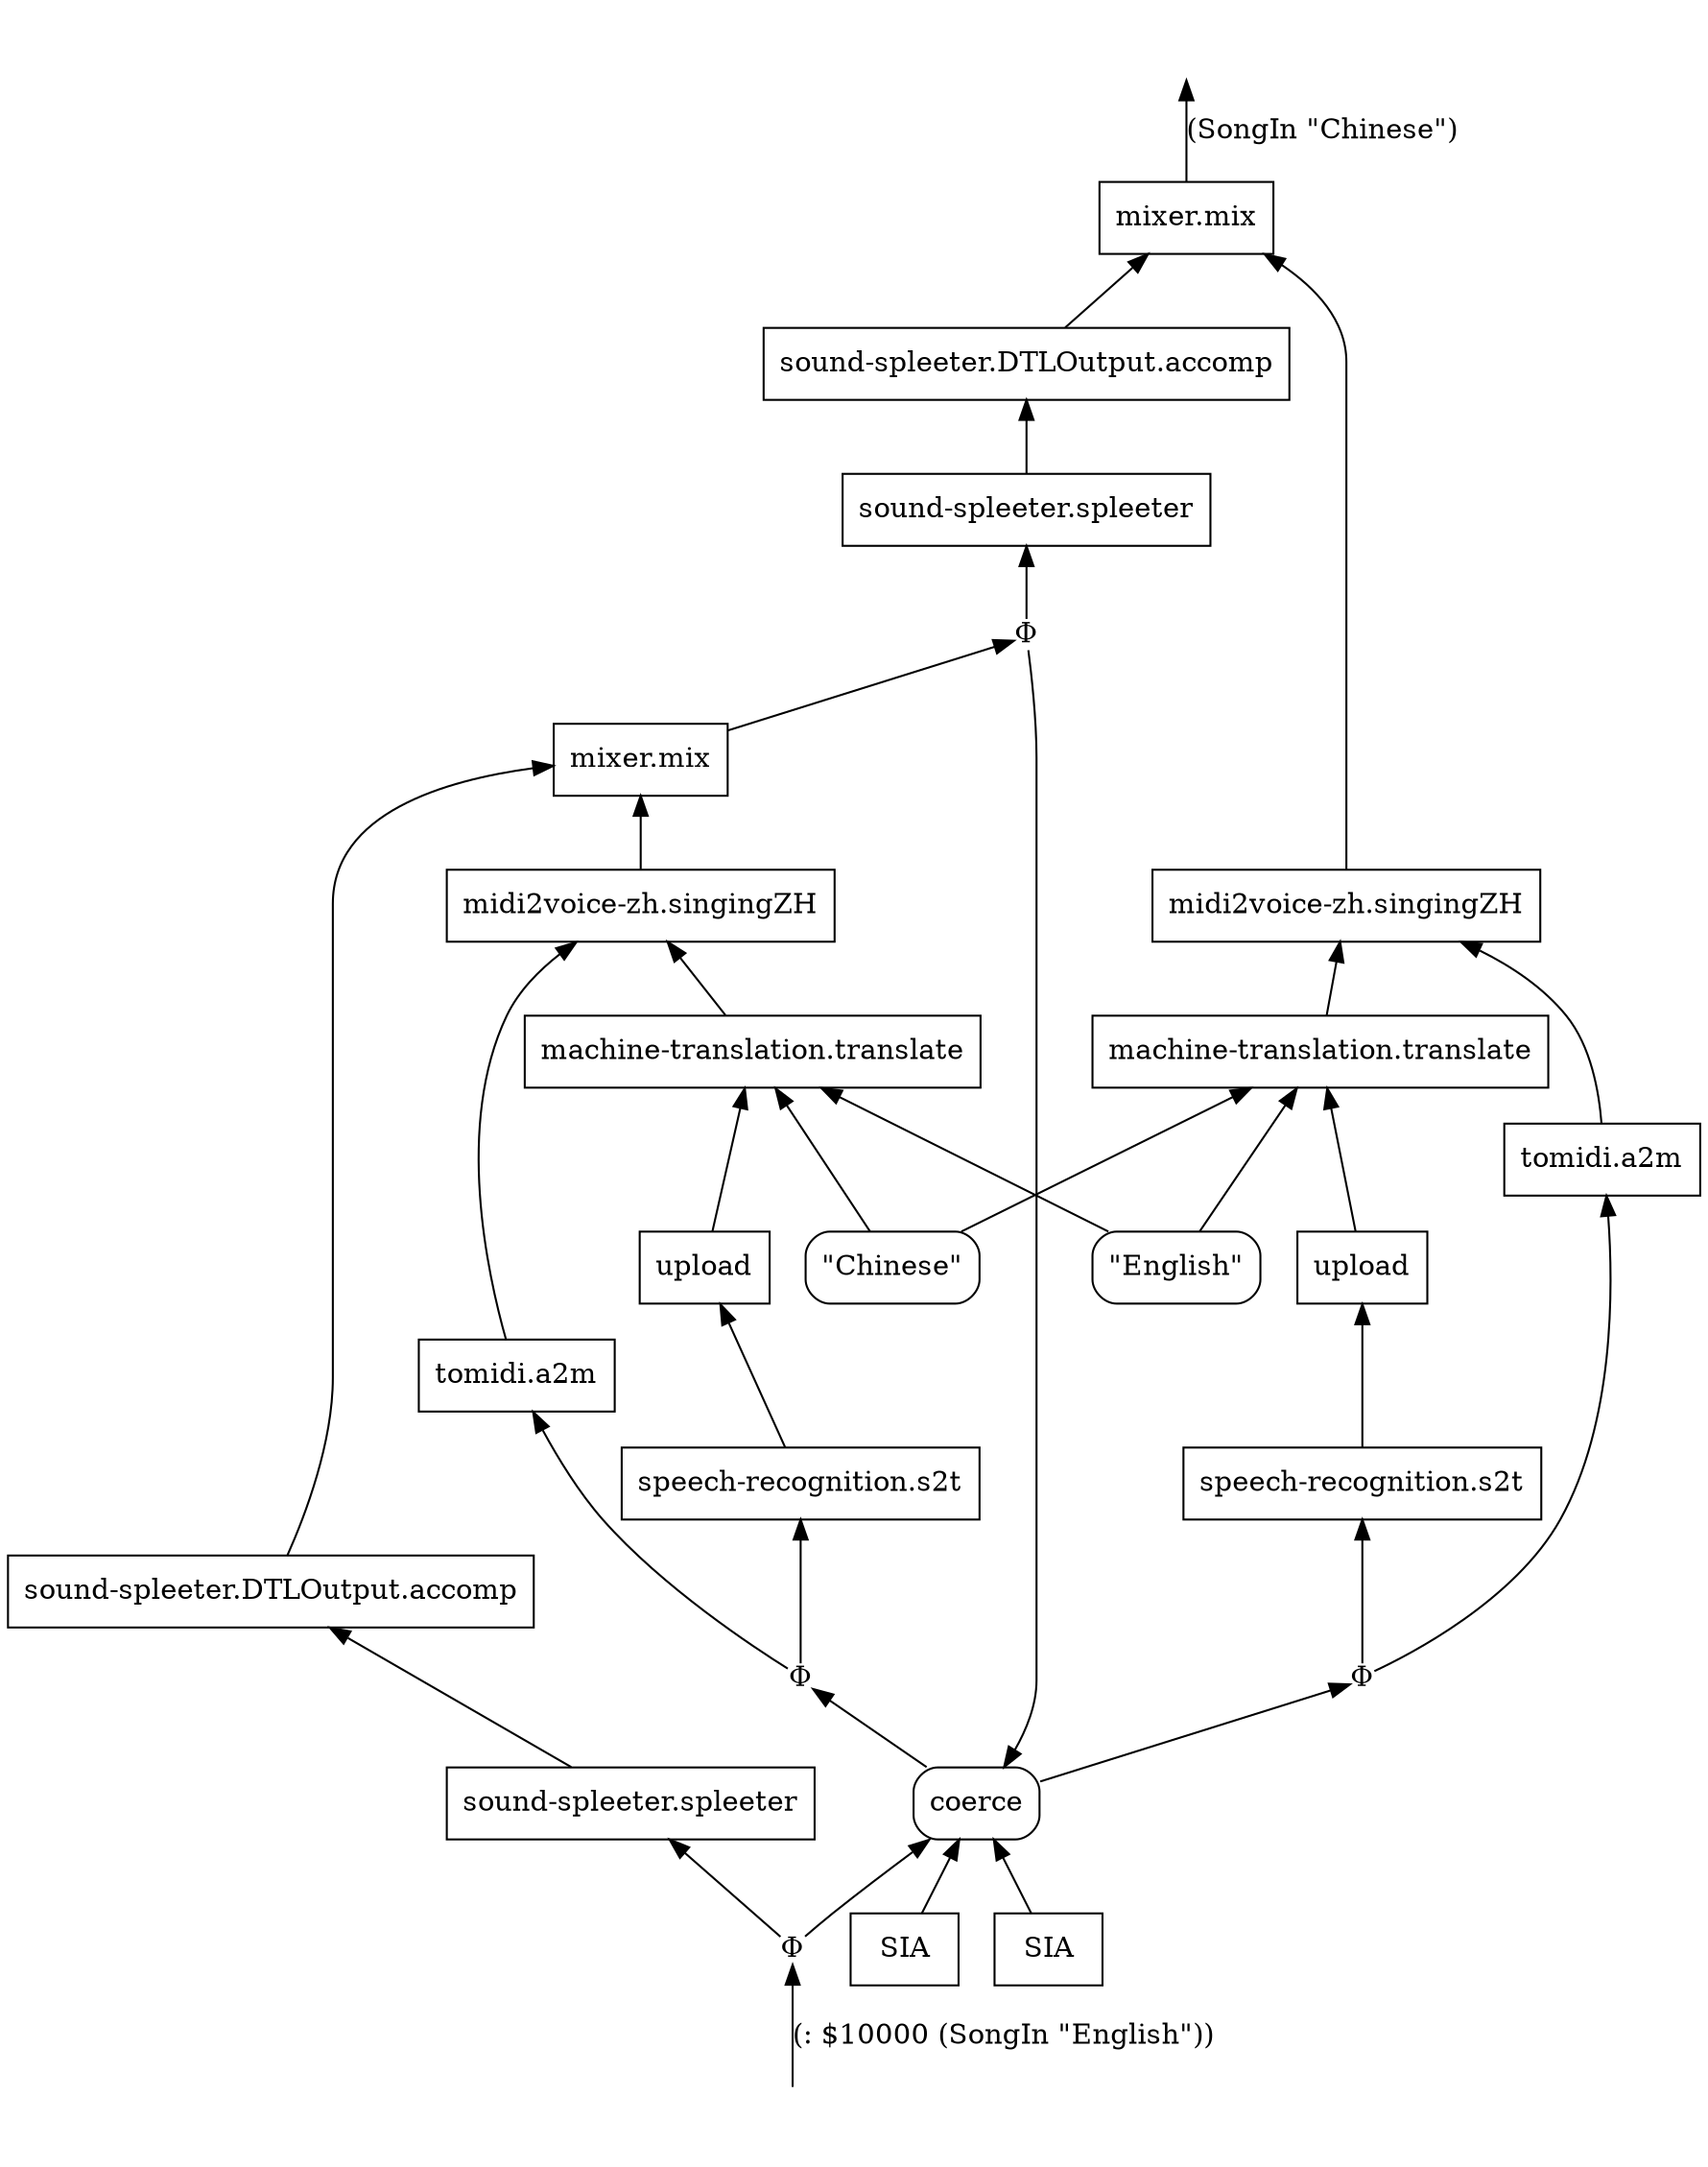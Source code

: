 digraph Flowchart {
rankdir=BT

"__IN__0" [label="", shape=none]
"__OUT__0" [label="", shape=none]
"Φ1002" [label="Φ", shape=plain]
"mixer.mix3" [label="mixer.mix", shape=box]
"sound-spleeter.DTLOutput.accomp13" [label="sound-spleeter.DTLOutput.accomp", shape=box]
"sound-spleeter.spleeter22" [label="sound-spleeter.spleeter", shape=box]
"Φ1103" [label="Φ", shape=plain]
"midi2voice-zh.singingZH104" [label="midi2voice-zh.singingZH", shape=box]
"machine-translation.translate115" [label="machine-translation.translate", shape=box]
"English" [label="\"English\"", shape=box, style=rounded]
"Chinese" [label="\"Chinese\"", shape=box, style=rounded]
"upload124" [label="upload", shape=box]
"speech-recognition.s2t133" [label="speech-recognition.s2t", shape=box]
"tomidi.a2m203" [label="tomidi.a2m", shape=box]
coerce [label="coerce", shape=box, style=rounded]
"SIA122" [label="SIA", shape=box]
"Φ1011" [label="Φ", shape=plain]
"mixer.mix12" [label="mixer.mix", shape=box]
"sound-spleeter.DTLOutput.accomp22" [label="sound-spleeter.DTLOutput.accomp", shape=box]
"sound-spleeter.spleeter31" [label="sound-spleeter.spleeter", shape=box]
"Φ1112" [label="Φ", shape=plain]
"midi2voice-zh.singingZH113" [label="midi2voice-zh.singingZH", shape=box]
"machine-translation.translate124" [label="machine-translation.translate", shape=box]
"English" [label="\"English\"", shape=box, style=rounded]
"Chinese" [label="\"Chinese\"", shape=box, style=rounded]
"upload133" [label="upload", shape=box]
"speech-recognition.s2t142" [label="speech-recognition.s2t", shape=box]
"tomidi.a2m212" [label="tomidi.a2m", shape=box]
coerce [label="coerce", shape=box, style=rounded]
"SIA131" [label="SIA", shape=box]

"__IN__0" -> "Φ1011" [label="(: $10000 (SongIn \"English\"))"]
"mixer.mix3" -> "__OUT__0" [label="(SongIn \"Chinese\")"]
"mixer.mix12" -> "Φ1002" []
"Φ1002" -> "sound-spleeter.spleeter22" []
"Φ1002" -> coerce []
"sound-spleeter.DTLOutput.accomp13" -> "mixer.mix3" []
"midi2voice-zh.singingZH104" -> "mixer.mix3" []
"sound-spleeter.spleeter22" -> "sound-spleeter.DTLOutput.accomp13" []
coerce -> "Φ1103" []
"Φ1103" -> "speech-recognition.s2t133" []
"Φ1103" -> "tomidi.a2m203" []
"machine-translation.translate115" -> "midi2voice-zh.singingZH104" []
"tomidi.a2m203" -> "midi2voice-zh.singingZH104" []
"upload124" -> "machine-translation.translate115" []
"English" -> "machine-translation.translate115" []
"Chinese" -> "machine-translation.translate115" []
"speech-recognition.s2t133" -> "upload124" []
"SIA122" -> coerce []
"Φ1011" -> "sound-spleeter.spleeter31" []
"Φ1011" -> coerce []
"sound-spleeter.DTLOutput.accomp22" -> "mixer.mix12" []
"midi2voice-zh.singingZH113" -> "mixer.mix12" []
"sound-spleeter.spleeter31" -> "sound-spleeter.DTLOutput.accomp22" []
coerce -> "Φ1112" []
"Φ1112" -> "speech-recognition.s2t142" []
"Φ1112" -> "tomidi.a2m212" []
"machine-translation.translate124" -> "midi2voice-zh.singingZH113" []
"tomidi.a2m212" -> "midi2voice-zh.singingZH113" []
"upload133" -> "machine-translation.translate124" []
"English" -> "machine-translation.translate124" []
"Chinese" -> "machine-translation.translate124" []
"speech-recognition.s2t142" -> "upload133" []
"SIA131" -> coerce []
}
